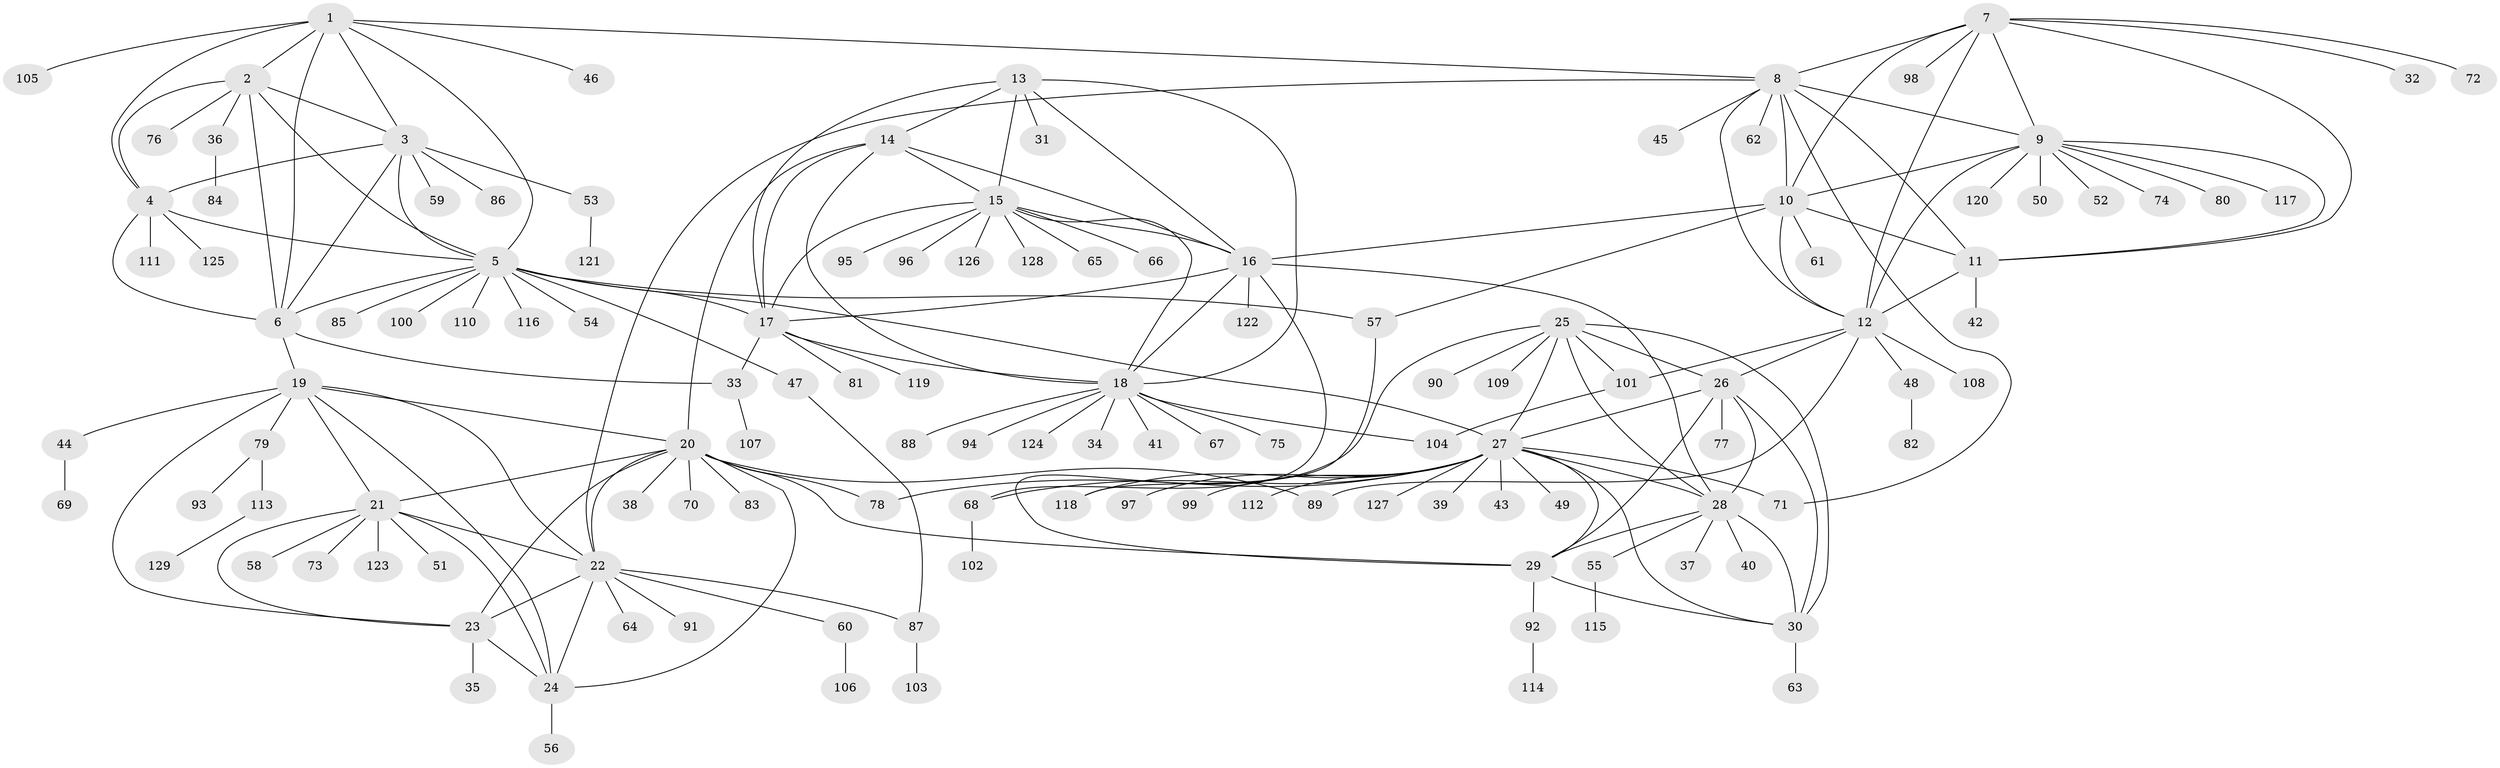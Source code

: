 // coarse degree distribution, {5: 0.030303030303030304, 7: 0.020202020202020204, 8: 0.04040404040404041, 11: 0.010101010101010102, 6: 0.04040404040404041, 15: 0.010101010101010102, 14: 0.020202020202020204, 10: 0.030303030303030304, 13: 0.010101010101010102, 9: 0.010101010101010102, 4: 0.010101010101010102, 3: 0.04040404040404041, 1: 0.6767676767676768, 2: 0.050505050505050504}
// Generated by graph-tools (version 1.1) at 2025/42/03/06/25 10:42:10]
// undirected, 129 vertices, 194 edges
graph export_dot {
graph [start="1"]
  node [color=gray90,style=filled];
  1;
  2;
  3;
  4;
  5;
  6;
  7;
  8;
  9;
  10;
  11;
  12;
  13;
  14;
  15;
  16;
  17;
  18;
  19;
  20;
  21;
  22;
  23;
  24;
  25;
  26;
  27;
  28;
  29;
  30;
  31;
  32;
  33;
  34;
  35;
  36;
  37;
  38;
  39;
  40;
  41;
  42;
  43;
  44;
  45;
  46;
  47;
  48;
  49;
  50;
  51;
  52;
  53;
  54;
  55;
  56;
  57;
  58;
  59;
  60;
  61;
  62;
  63;
  64;
  65;
  66;
  67;
  68;
  69;
  70;
  71;
  72;
  73;
  74;
  75;
  76;
  77;
  78;
  79;
  80;
  81;
  82;
  83;
  84;
  85;
  86;
  87;
  88;
  89;
  90;
  91;
  92;
  93;
  94;
  95;
  96;
  97;
  98;
  99;
  100;
  101;
  102;
  103;
  104;
  105;
  106;
  107;
  108;
  109;
  110;
  111;
  112;
  113;
  114;
  115;
  116;
  117;
  118;
  119;
  120;
  121;
  122;
  123;
  124;
  125;
  126;
  127;
  128;
  129;
  1 -- 2;
  1 -- 3;
  1 -- 4;
  1 -- 5;
  1 -- 6;
  1 -- 8;
  1 -- 46;
  1 -- 105;
  2 -- 3;
  2 -- 4;
  2 -- 5;
  2 -- 6;
  2 -- 36;
  2 -- 76;
  3 -- 4;
  3 -- 5;
  3 -- 6;
  3 -- 53;
  3 -- 59;
  3 -- 86;
  4 -- 5;
  4 -- 6;
  4 -- 111;
  4 -- 125;
  5 -- 6;
  5 -- 17;
  5 -- 27;
  5 -- 47;
  5 -- 54;
  5 -- 57;
  5 -- 85;
  5 -- 100;
  5 -- 110;
  5 -- 116;
  6 -- 19;
  6 -- 33;
  7 -- 8;
  7 -- 9;
  7 -- 10;
  7 -- 11;
  7 -- 12;
  7 -- 32;
  7 -- 72;
  7 -- 98;
  8 -- 9;
  8 -- 10;
  8 -- 11;
  8 -- 12;
  8 -- 22;
  8 -- 45;
  8 -- 62;
  8 -- 71;
  9 -- 10;
  9 -- 11;
  9 -- 12;
  9 -- 50;
  9 -- 52;
  9 -- 74;
  9 -- 80;
  9 -- 117;
  9 -- 120;
  10 -- 11;
  10 -- 12;
  10 -- 16;
  10 -- 57;
  10 -- 61;
  11 -- 12;
  11 -- 42;
  12 -- 26;
  12 -- 48;
  12 -- 89;
  12 -- 101;
  12 -- 108;
  13 -- 14;
  13 -- 15;
  13 -- 16;
  13 -- 17;
  13 -- 18;
  13 -- 31;
  14 -- 15;
  14 -- 16;
  14 -- 17;
  14 -- 18;
  14 -- 20;
  15 -- 16;
  15 -- 17;
  15 -- 18;
  15 -- 65;
  15 -- 66;
  15 -- 95;
  15 -- 96;
  15 -- 126;
  15 -- 128;
  16 -- 17;
  16 -- 18;
  16 -- 28;
  16 -- 68;
  16 -- 122;
  17 -- 18;
  17 -- 33;
  17 -- 81;
  17 -- 119;
  18 -- 34;
  18 -- 41;
  18 -- 67;
  18 -- 75;
  18 -- 88;
  18 -- 94;
  18 -- 104;
  18 -- 124;
  19 -- 20;
  19 -- 21;
  19 -- 22;
  19 -- 23;
  19 -- 24;
  19 -- 44;
  19 -- 79;
  20 -- 21;
  20 -- 22;
  20 -- 23;
  20 -- 24;
  20 -- 29;
  20 -- 38;
  20 -- 70;
  20 -- 78;
  20 -- 83;
  20 -- 89;
  21 -- 22;
  21 -- 23;
  21 -- 24;
  21 -- 51;
  21 -- 58;
  21 -- 73;
  21 -- 123;
  22 -- 23;
  22 -- 24;
  22 -- 60;
  22 -- 64;
  22 -- 87;
  22 -- 91;
  23 -- 24;
  23 -- 35;
  24 -- 56;
  25 -- 26;
  25 -- 27;
  25 -- 28;
  25 -- 29;
  25 -- 30;
  25 -- 90;
  25 -- 101;
  25 -- 109;
  26 -- 27;
  26 -- 28;
  26 -- 29;
  26 -- 30;
  26 -- 77;
  27 -- 28;
  27 -- 29;
  27 -- 30;
  27 -- 39;
  27 -- 43;
  27 -- 49;
  27 -- 68;
  27 -- 71;
  27 -- 78;
  27 -- 97;
  27 -- 99;
  27 -- 112;
  27 -- 118;
  27 -- 127;
  28 -- 29;
  28 -- 30;
  28 -- 37;
  28 -- 40;
  28 -- 55;
  29 -- 30;
  29 -- 92;
  30 -- 63;
  33 -- 107;
  36 -- 84;
  44 -- 69;
  47 -- 87;
  48 -- 82;
  53 -- 121;
  55 -- 115;
  57 -- 118;
  60 -- 106;
  68 -- 102;
  79 -- 93;
  79 -- 113;
  87 -- 103;
  92 -- 114;
  101 -- 104;
  113 -- 129;
}
